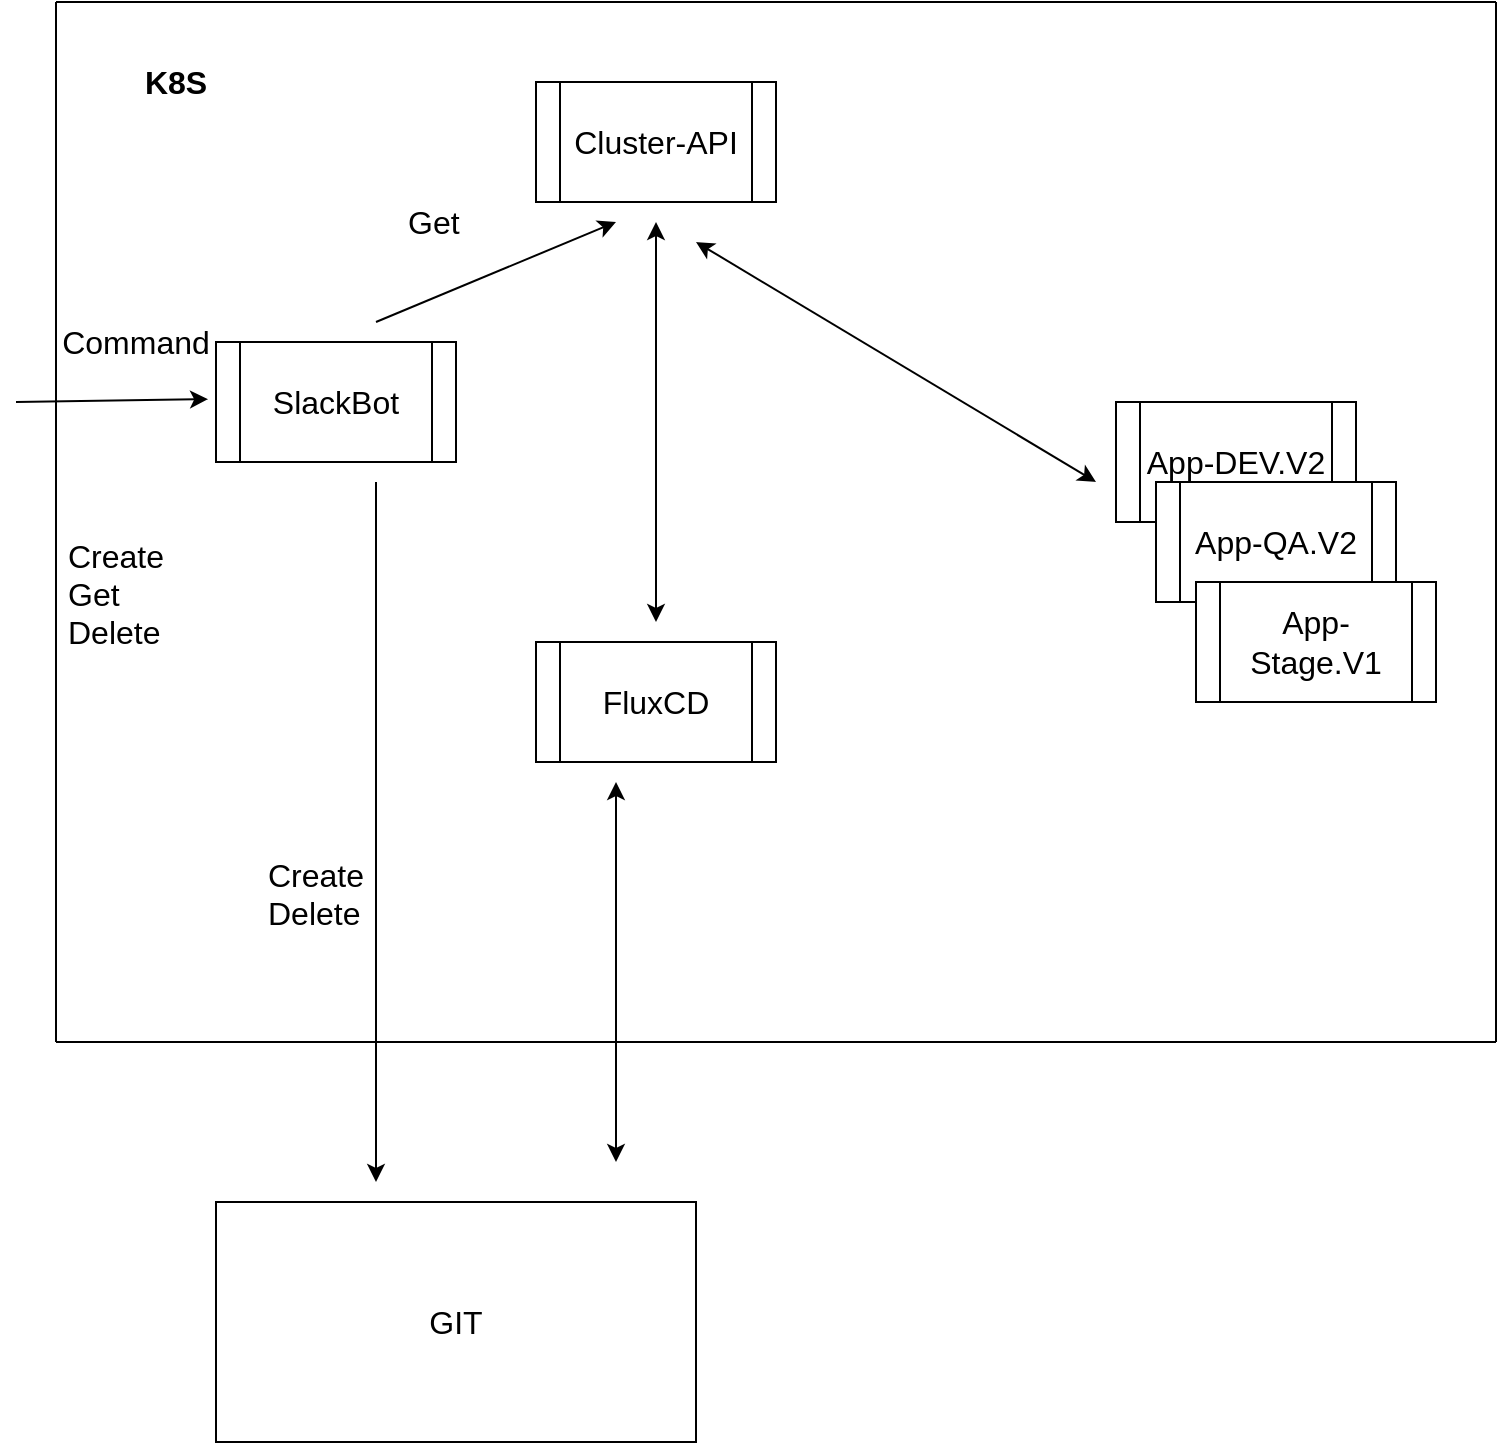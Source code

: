 <mxfile version="15.3.8" type="device"><diagram id="to3P9Z1pWvo9lw1WM4Qj" name="Страница 1"><mxGraphModel dx="1024" dy="592" grid="1" gridSize="10" guides="1" tooltips="1" connect="1" arrows="1" fold="1" page="1" pageScale="1" pageWidth="827" pageHeight="1169" math="0" shadow="0"><root><mxCell id="0"/><mxCell id="1" parent="0"/><mxCell id="51wMYbDRl8Dmjs8vOxa8-9" value="GIT" style="rounded=0;whiteSpace=wrap;html=1;fontSize=16;" vertex="1" parent="1"><mxGeometry x="120" y="680" width="240" height="120" as="geometry"/></mxCell><mxCell id="51wMYbDRl8Dmjs8vOxa8-32" value="" style="endArrow=classic;html=1;fontSize=16;entryX=-0.033;entryY=0.643;entryDx=0;entryDy=0;entryPerimeter=0;" edge="1" parent="1"><mxGeometry width="50" height="50" relative="1" as="geometry"><mxPoint x="20" y="280" as="sourcePoint"/><mxPoint x="116.04" y="278.58" as="targetPoint"/></mxGeometry></mxCell><mxCell id="51wMYbDRl8Dmjs8vOxa8-33" value="Command" style="text;html=1;strokeColor=none;fillColor=none;align=center;verticalAlign=middle;whiteSpace=wrap;rounded=0;fontSize=16;" vertex="1" parent="1"><mxGeometry x="60" y="240" width="40" height="20" as="geometry"/></mxCell><mxCell id="51wMYbDRl8Dmjs8vOxa8-42" value="SlackBot" style="shape=process;whiteSpace=wrap;html=1;backgroundOutline=1;fontSize=16;" vertex="1" parent="1"><mxGeometry x="120" y="250" width="120" height="60" as="geometry"/></mxCell><mxCell id="51wMYbDRl8Dmjs8vOxa8-43" value="FluxCD" style="shape=process;whiteSpace=wrap;html=1;backgroundOutline=1;fontSize=16;" vertex="1" parent="1"><mxGeometry x="280" y="400" width="120" height="60" as="geometry"/></mxCell><mxCell id="51wMYbDRl8Dmjs8vOxa8-44" value="Cluster-API" style="shape=process;whiteSpace=wrap;html=1;backgroundOutline=1;fontSize=16;" vertex="1" parent="1"><mxGeometry x="280" y="120" width="120" height="60" as="geometry"/></mxCell><mxCell id="51wMYbDRl8Dmjs8vOxa8-45" value="App-DEV.V2" style="shape=process;whiteSpace=wrap;html=1;backgroundOutline=1;fontSize=16;" vertex="1" parent="1"><mxGeometry x="570" y="280" width="120" height="60" as="geometry"/></mxCell><mxCell id="51wMYbDRl8Dmjs8vOxa8-46" value="App-QA.V2" style="shape=process;whiteSpace=wrap;html=1;backgroundOutline=1;fontSize=16;" vertex="1" parent="1"><mxGeometry x="590" y="320" width="120" height="60" as="geometry"/></mxCell><mxCell id="51wMYbDRl8Dmjs8vOxa8-47" value="App-Stage.V1" style="shape=process;whiteSpace=wrap;html=1;backgroundOutline=1;fontSize=16;" vertex="1" parent="1"><mxGeometry x="610" y="370" width="120" height="60" as="geometry"/></mxCell><mxCell id="51wMYbDRl8Dmjs8vOxa8-48" value="" style="endArrow=classic;html=1;fontSize=16;" edge="1" parent="1"><mxGeometry width="50" height="50" relative="1" as="geometry"><mxPoint x="200" y="320" as="sourcePoint"/><mxPoint x="200" y="670" as="targetPoint"/></mxGeometry></mxCell><mxCell id="51wMYbDRl8Dmjs8vOxa8-49" value="" style="endArrow=classic;startArrow=classic;html=1;fontSize=16;" edge="1" parent="1"><mxGeometry width="50" height="50" relative="1" as="geometry"><mxPoint x="320" y="660" as="sourcePoint"/><mxPoint x="320" y="470" as="targetPoint"/></mxGeometry></mxCell><mxCell id="51wMYbDRl8Dmjs8vOxa8-50" value="" style="endArrow=classic;html=1;fontSize=16;" edge="1" parent="1"><mxGeometry width="50" height="50" relative="1" as="geometry"><mxPoint x="200" y="240" as="sourcePoint"/><mxPoint x="320" y="190" as="targetPoint"/></mxGeometry></mxCell><mxCell id="51wMYbDRl8Dmjs8vOxa8-51" value="" style="endArrow=classic;startArrow=classic;html=1;fontSize=16;" edge="1" parent="1"><mxGeometry width="50" height="50" relative="1" as="geometry"><mxPoint x="340" y="390" as="sourcePoint"/><mxPoint x="340" y="190" as="targetPoint"/></mxGeometry></mxCell><mxCell id="51wMYbDRl8Dmjs8vOxa8-52" value="" style="endArrow=classic;startArrow=classic;html=1;fontSize=16;" edge="1" parent="1"><mxGeometry width="50" height="50" relative="1" as="geometry"><mxPoint x="560" y="320" as="sourcePoint"/><mxPoint x="360" y="200" as="targetPoint"/></mxGeometry></mxCell><mxCell id="51wMYbDRl8Dmjs8vOxa8-53" value="Create&#10;Get&#10;Delete" style="text;strokeColor=none;fillColor=none;align=left;verticalAlign=middle;spacingLeft=4;spacingRight=4;overflow=hidden;points=[[0,0.5],[1,0.5]];portConstraint=eastwest;rotatable=0;fontSize=16;" vertex="1" parent="1"><mxGeometry x="40" y="340" width="80" height="70" as="geometry"/></mxCell><mxCell id="51wMYbDRl8Dmjs8vOxa8-54" value="Create&#10;Delete" style="text;strokeColor=none;fillColor=none;align=left;verticalAlign=middle;spacingLeft=4;spacingRight=4;overflow=hidden;points=[[0,0.5],[1,0.5]];portConstraint=eastwest;rotatable=0;fontSize=16;" vertex="1" parent="1"><mxGeometry x="140" y="490" width="80" height="70" as="geometry"/></mxCell><mxCell id="51wMYbDRl8Dmjs8vOxa8-55" value="&#10;Get&#10;" style="text;strokeColor=none;fillColor=none;align=left;verticalAlign=middle;spacingLeft=4;spacingRight=4;overflow=hidden;points=[[0,0.5],[1,0.5]];portConstraint=eastwest;rotatable=0;fontSize=16;" vertex="1" parent="1"><mxGeometry x="210" y="160" width="80" height="40" as="geometry"/></mxCell><mxCell id="51wMYbDRl8Dmjs8vOxa8-56" value="" style="whiteSpace=wrap;html=1;aspect=fixed;fontSize=16;opacity=0;" vertex="1" parent="1"><mxGeometry x="390" y="490" width="60" height="60" as="geometry"/></mxCell><mxCell id="51wMYbDRl8Dmjs8vOxa8-58" value="" style="endArrow=none;html=1;fontSize=16;" edge="1" parent="1"><mxGeometry width="50" height="50" relative="1" as="geometry"><mxPoint x="40" y="600" as="sourcePoint"/><mxPoint x="760" y="600" as="targetPoint"/></mxGeometry></mxCell><mxCell id="51wMYbDRl8Dmjs8vOxa8-59" value="" style="endArrow=none;html=1;fontSize=16;" edge="1" parent="1"><mxGeometry width="50" height="50" relative="1" as="geometry"><mxPoint x="40" y="600" as="sourcePoint"/><mxPoint x="40" y="80" as="targetPoint"/></mxGeometry></mxCell><mxCell id="51wMYbDRl8Dmjs8vOxa8-60" value="" style="endArrow=none;html=1;fontSize=16;" edge="1" parent="1"><mxGeometry width="50" height="50" relative="1" as="geometry"><mxPoint x="40" y="80" as="sourcePoint"/><mxPoint x="760" y="80" as="targetPoint"/></mxGeometry></mxCell><mxCell id="51wMYbDRl8Dmjs8vOxa8-61" value="" style="endArrow=none;html=1;fontSize=16;" edge="1" parent="1"><mxGeometry width="50" height="50" relative="1" as="geometry"><mxPoint x="760" y="600" as="sourcePoint"/><mxPoint x="760" y="80" as="targetPoint"/></mxGeometry></mxCell><mxCell id="51wMYbDRl8Dmjs8vOxa8-62" value="K8S" style="text;html=1;strokeColor=none;fillColor=none;align=center;verticalAlign=middle;whiteSpace=wrap;rounded=0;fontSize=16;opacity=0;fontStyle=1" vertex="1" parent="1"><mxGeometry x="80" y="110" width="40" height="20" as="geometry"/></mxCell></root></mxGraphModel></diagram></mxfile>